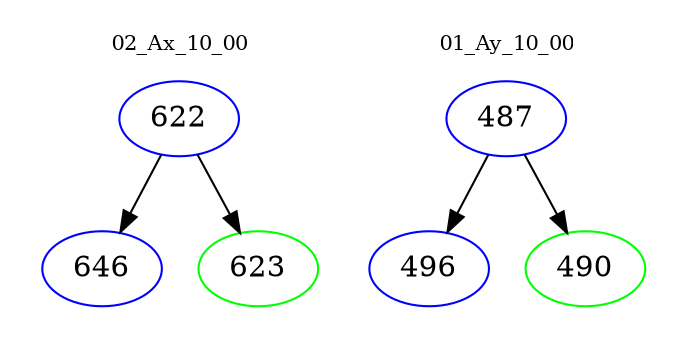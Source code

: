 digraph{
subgraph cluster_0 {
color = white
label = "02_Ax_10_00";
fontsize=10;
T0_622 [label="622", color="blue"]
T0_622 -> T0_646 [color="black"]
T0_646 [label="646", color="blue"]
T0_622 -> T0_623 [color="black"]
T0_623 [label="623", color="green"]
}
subgraph cluster_1 {
color = white
label = "01_Ay_10_00";
fontsize=10;
T1_487 [label="487", color="blue"]
T1_487 -> T1_496 [color="black"]
T1_496 [label="496", color="blue"]
T1_487 -> T1_490 [color="black"]
T1_490 [label="490", color="green"]
}
}
